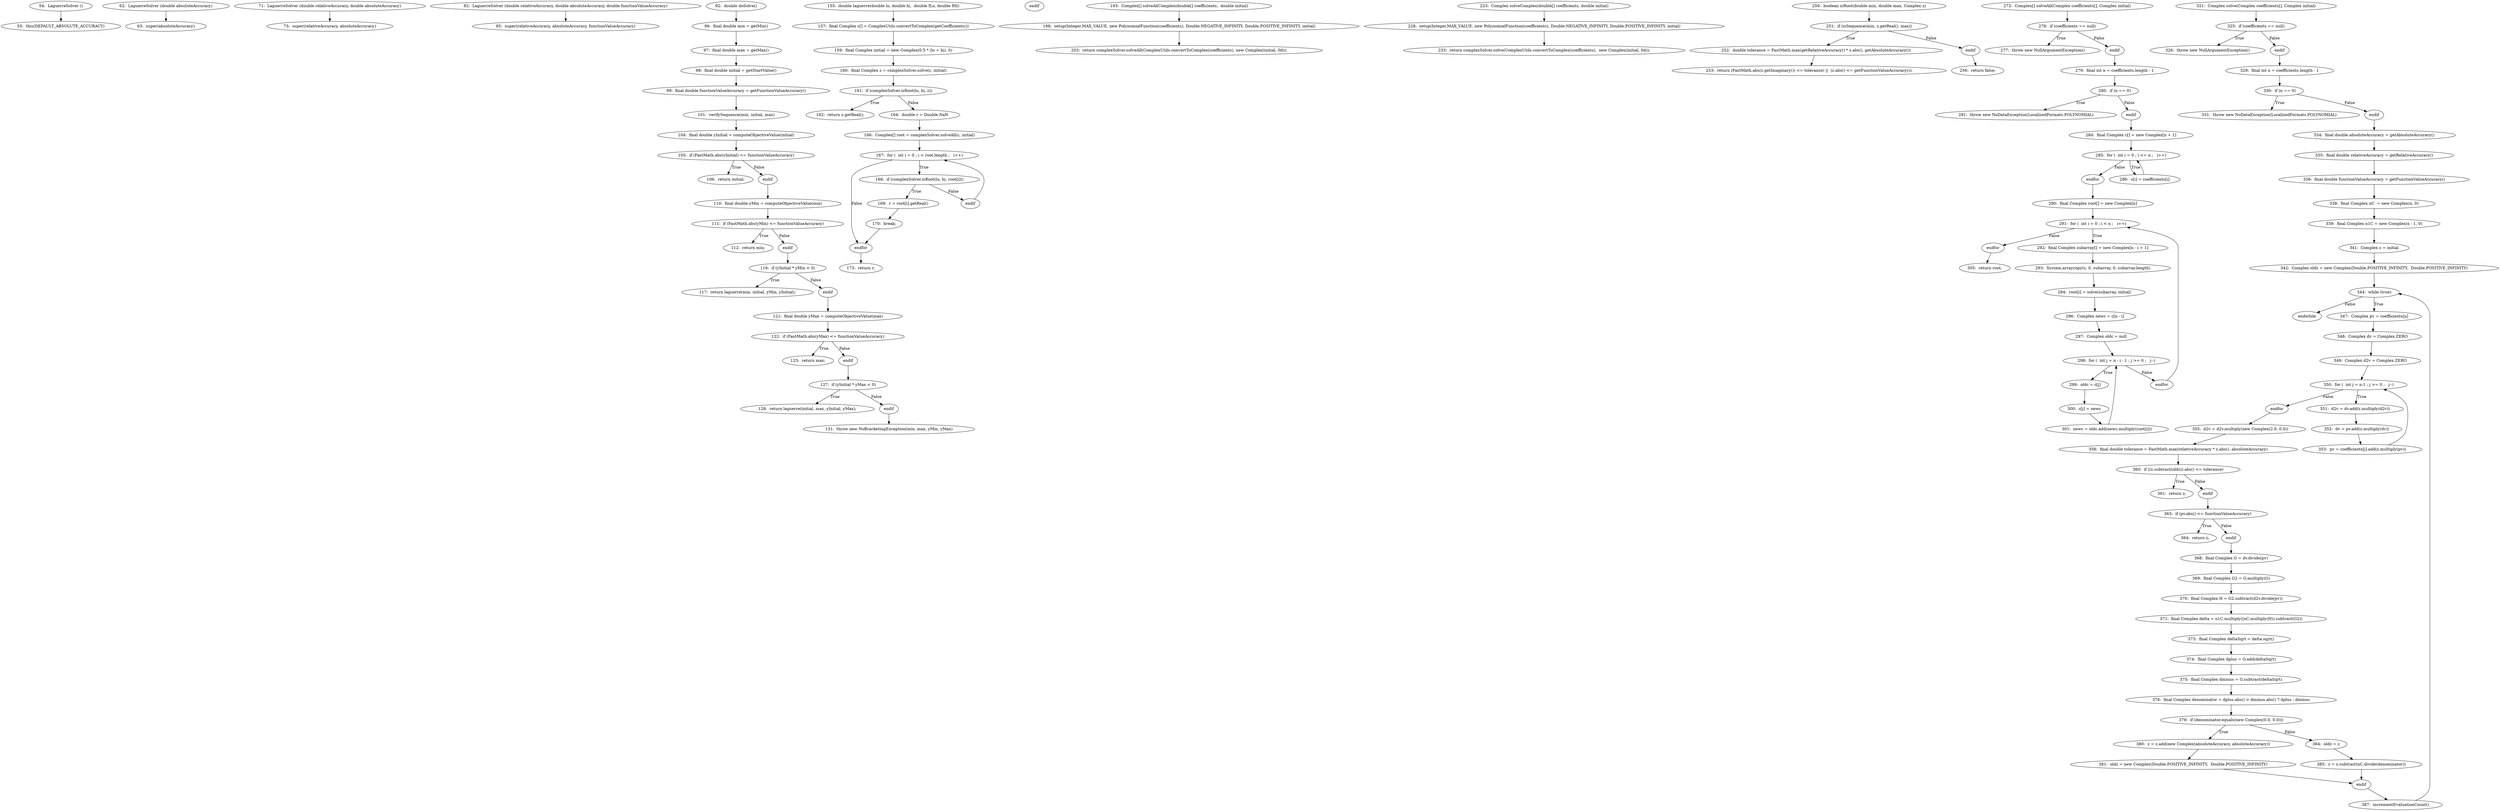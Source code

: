 digraph LaguerreSolver_CFG {
  // graph-vertices
  v1  [label="54:  LaguerreSolver ()"];
  v2  [label="55:  this(DEFAULT_ABSOLUTE_ACCURACY)"];
  v3  [label="62:  LaguerreSolver (double absoluteAccuracy)"];
  v4  [label="63:  super(absoluteAccuracy)"];
  v5  [label="71:  LaguerreSolver (double relativeAccuracy, double absoluteAccuracy)"];
  v6  [label="73:  super(relativeAccuracy, absoluteAccuracy)"];
  v7  [label="82:  LaguerreSolver (double relativeAccuracy, double absoluteAccuracy, double functionValueAccuracy)"];
  v8  [label="85:  super(relativeAccuracy, absoluteAccuracy, functionValueAccuracy)"];
  v9  [label="92:  double doSolve()"];
  v10  [label="96:  final double min = getMin()"];
  v11  [label="97:  final double max = getMax()"];
  v12  [label="98:  final double initial = getStartValue()"];
  v13  [label="99:  final double functionValueAccuracy = getFunctionValueAccuracy()"];
  v14  [label="101:  verifySequence(min, initial, max)"];
  v15  [label="104:  final double yInitial = computeObjectiveValue(initial)"];
  v16  [label="105:  if (FastMath.abs(yInitial) <= functionValueAccuracy)"];
  v17  [label="106:  return initial;"];
  v18  [label="endif"];
  v19  [label="110:  final double yMin = computeObjectiveValue(min)"];
  v20  [label="111:  if (FastMath.abs(yMin) <= functionValueAccuracy)"];
  v21  [label="112:  return min;"];
  v22  [label="endif"];
  v23  [label="116:  if (yInitial * yMin < 0)"];
  v24  [label="117:  return laguerre(min, initial, yMin, yInitial);"];
  v25  [label="endif"];
  v26  [label="121:  final double yMax = computeObjectiveValue(max)"];
  v27  [label="122:  if (FastMath.abs(yMax) <= functionValueAccuracy)"];
  v28  [label="123:  return max;"];
  v29  [label="endif"];
  v30  [label="127:  if (yInitial * yMax < 0)"];
  v31  [label="128:  return laguerre(initial, max, yInitial, yMax);"];
  v32  [label="endif"];
  v33  [label="131:  throw new NoBracketingException(min, max, yMin, yMax)"];
  v34  [label="155:  double laguerre(double lo, double hi,  double fLo, double fHi)"];
  v35  [label="157:  final Complex c[] = ComplexUtils.convertToComplex(getCoefficients())"];
  v36  [label="159:  final Complex initial = new Complex(0.5 * (lo + hi), 0)"];
  v37  [label="160:  final Complex z = complexSolver.solve(c, initial)"];
  v38  [label="161:  if (complexSolver.isRoot(lo, hi, z))"];
  v39  [label="162:  return z.getReal();"];
  v40  [label="endif"];
  v41  [label="164:  double r = Double.NaN"];
  v42  [label="166:  Complex[] root = complexSolver.solveAll(c, initial)"];
  v43  [label="167:  for (  int i = 0 ; i < root.length ;   i++)"];
  v46  [label="endfor"];
  v47  [label="168:  if (complexSolver.isRoot(lo, hi, root[i]))"];
  v48  [label="169:  r = root[i].getReal()"];
  v49  [label="170:  break;"];
  v50  [label="endif"];
  v51  [label="173:  return r;"];
  v52  [label="193:  Complex[] solveAllComplex(double[] coefficients,  double initial)"];
  v53  [label="198:  setup(Integer.MAX_VALUE, new PolynomialFunction(coefficients), Double.NEGATIVE_INFINITY, Double.POSITIVE_INFINITY, initial)"];
  v54  [label="203:  return complexSolver.solveAll(ComplexUtils.convertToComplex(coefficients), new Complex(initial, 0d));"];
  v55  [label="223:  Complex solveComplex(double[] coefficients, double initial)"];
  v56  [label="228:  setup(Integer.MAX_VALUE, new PolynomialFunction(coefficients), Double.NEGATIVE_INFINITY, Double.POSITIVE_INFINITY, initial)"];
  v57  [label="233:  return complexSolver.solve(ComplexUtils.convertToComplex(coefficients),  new Complex(initial, 0d));"];
  v58  [label="250:  boolean isRoot(double min, double max, Complex z)"];
  v59  [label="251:  if (isSequence(min, z.getReal(), max))"];
  v60  [label="252:  double tolerance = FastMath.max(getRelativeAccuracy() * z.abs(), getAbsoluteAccuracy())"];
  v61  [label="253:  return (FastMath.abs(z.getImaginary()) <= tolerance) ||  (z.abs() <= getFunctionValueAccuracy());"];
  v62  [label="endif"];
  v63  [label="256:  return false;"];
  v64  [label="272:  Complex[] solveAll(Complex coefficients[], Complex initial)"];
  v65  [label="276:  if (coefficients == null)"];
  v66  [label="277:  throw new NullArgumentException()"];
  v67  [label="endif"];
  v68  [label="279:  final int n = coefficients.length - 1"];
  v69  [label="280:  if (n == 0)"];
  v70  [label="281:  throw new NoDataException(LocalizedFormats.POLYNOMIAL)"];
  v71  [label="endif"];
  v72  [label="284:  final Complex c[] = new Complex[n + 1]"];
  v73  [label="285:  for (  int i = 0 ; i <= n ;   i++)"];
  v76  [label="endfor"];
  v77  [label="286:  c[i] = coefficients[i]"];
  v78  [label="290:  final Complex root[] = new Complex[n]"];
  v79  [label="291:  for (  int i = 0 ; i < n ;   i++)"];
  v82  [label="endfor"];
  v83  [label="292:  final Complex subarray[] = new Complex[n - i + 1]"];
  v84  [label="293:  System.arraycopy(c, 0, subarray, 0, subarray.length)"];
  v85  [label="294:  root[i] = solve(subarray, initial)"];
  v86  [label="296:  Complex newc = c[n - i]"];
  v87  [label="297:  Complex oldc = null"];
  v88  [label="298:  for (  int j = n - i - 1 ; j >= 0 ;   j--)"];
  v91  [label="endfor"];
  v92  [label="299:  oldc = c[j]"];
  v93  [label="300:  c[j] = newc"];
  v94  [label="301:  newc = oldc.add(newc.multiply(root[i]))"];
  v95  [label="305:  return root;"];
  v96  [label="321:  Complex solve(Complex coefficients[], Complex initial)"];
  v97  [label="325:  if (coefficients == null)"];
  v98  [label="326:  throw new NullArgumentException()"];
  v99  [label="endif"];
  v100  [label="329:  final int n = coefficients.length - 1"];
  v101  [label="330:  if (n == 0)"];
  v102  [label="331:  throw new NoDataException(LocalizedFormats.POLYNOMIAL)"];
  v103  [label="endif"];
  v104  [label="334:  final double absoluteAccuracy = getAbsoluteAccuracy()"];
  v105  [label="335:  final double relativeAccuracy = getRelativeAccuracy()"];
  v106  [label="336:  final double functionValueAccuracy = getFunctionValueAccuracy()"];
  v107  [label="338:  final Complex nC  = new Complex(n, 0)"];
  v108  [label="339:  final Complex n1C = new Complex(n - 1, 0)"];
  v109  [label="341:  Complex z = initial"];
  v110  [label="342:  Complex oldz = new Complex(Double.POSITIVE_INFINITY,  Double.POSITIVE_INFINITY)"];
  v111  [label="344:  while (true)"];
  v112  [label="endwhile"];
  v113  [label="347:  Complex pv = coefficients[n]"];
  v114  [label="348:  Complex dv = Complex.ZERO"];
  v115  [label="349:  Complex d2v = Complex.ZERO"];
  v116  [label="350:  for (  int j = n-1 ; j >= 0 ;   j--)"];
  v119  [label="endfor"];
  v120  [label="351:  d2v = dv.add(z.multiply(d2v))"];
  v121  [label="352:  dv = pv.add(z.multiply(dv))"];
  v122  [label="353:  pv = coefficients[j].add(z.multiply(pv))"];
  v123  [label="355:  d2v = d2v.multiply(new Complex(2.0, 0.0))"];
  v124  [label="358:  final double tolerance = FastMath.max(relativeAccuracy * z.abs(), absoluteAccuracy)"];
  v125  [label="360:  if ((z.subtract(oldz)).abs() <= tolerance)"];
  v126  [label="361:  return z;"];
  v127  [label="endif"];
  v128  [label="363:  if (pv.abs() <= functionValueAccuracy)"];
  v129  [label="364:  return z;"];
  v130  [label="endif"];
  v131  [label="368:  final Complex G = dv.divide(pv)"];
  v132  [label="369:  final Complex G2 = G.multiply(G)"];
  v133  [label="370:  final Complex H = G2.subtract(d2v.divide(pv))"];
  v134  [label="371:  final Complex delta = n1C.multiply((nC.multiply(H)).subtract(G2))"];
  v135  [label="373:  final Complex deltaSqrt = delta.sqrt()"];
  v136  [label="374:  final Complex dplus = G.add(deltaSqrt)"];
  v137  [label="375:  final Complex dminus = G.subtract(deltaSqrt)"];
  v138  [label="376:  final Complex denominator = dplus.abs() > dminus.abs() ? dplus : dminus"];
  v139  [label="379:  if (denominator.equals(new Complex(0.0, 0.0)))"];
  v140  [label="380:  z = z.add(new Complex(absoluteAccuracy, absoluteAccuracy))"];
  v141  [label="381:  oldz = new Complex(Double.POSITIVE_INFINITY,  Double.POSITIVE_INFINITY)"];
  v142  [label="endif"];
  v143  [label="384:  oldz = z"];
  v144  [label="385:  z = z.subtract(nC.divide(denominator))"];
  v145  [label="387:  incrementEvaluationCount()"];
  // graph-edges
  v1 -> v2;
  v3 -> v4;
  v5 -> v6;
  v7 -> v8;
  v9 -> v10;
  v10 -> v11;
  v11 -> v12;
  v12 -> v13;
  v13 -> v14;
  v14 -> v15;
  v15 -> v16;
  v16 -> v17  [label="True"];
  v16 -> v18  [label="False"];
  v18 -> v19;
  v19 -> v20;
  v20 -> v21  [label="True"];
  v20 -> v22  [label="False"];
  v22 -> v23;
  v23 -> v24  [label="True"];
  v23 -> v25  [label="False"];
  v25 -> v26;
  v26 -> v27;
  v27 -> v28  [label="True"];
  v27 -> v29  [label="False"];
  v29 -> v30;
  v30 -> v31  [label="True"];
  v30 -> v32  [label="False"];
  v32 -> v33;
  v34 -> v35;
  v35 -> v36;
  v36 -> v37;
  v37 -> v38;
  v38 -> v39  [label="True"];
  v38 -> v41  [label="False"];
  v41 -> v42;
  v42 -> v43;
  v43 -> v46  [label="False"];
  v43 -> v47  [label="True"];
  v47 -> v48  [label="True"];
  v48 -> v49;
  v49 -> v46;
  v47 -> v50  [label="False"];
  v50 -> v43;
  v46 -> v51;
  v52 -> v53;
  v53 -> v54;
  v55 -> v56;
  v56 -> v57;
  v58 -> v59;
  v59 -> v60  [label="True"];
  v60 -> v61;
  v59 -> v62  [label="False"];
  v62 -> v63;
  v64 -> v65;
  v65 -> v66  [label="True"];
  v65 -> v67  [label="False"];
  v67 -> v68;
  v68 -> v69;
  v69 -> v70  [label="True"];
  v69 -> v71  [label="False"];
  v71 -> v72;
  v72 -> v73;
  v73 -> v76  [label="False"];
  v73 -> v77  [label="True"];
  v77 -> v73;
  v76 -> v78;
  v78 -> v79;
  v79 -> v82  [label="False"];
  v79 -> v83  [label="True"];
  v83 -> v84;
  v84 -> v85;
  v85 -> v86;
  v86 -> v87;
  v87 -> v88;
  v88 -> v91  [label="False"];
  v88 -> v92  [label="True"];
  v92 -> v93;
  v93 -> v94;
  v94 -> v88;
  v91 -> v79;
  v82 -> v95;
  v96 -> v97;
  v97 -> v98  [label="True"];
  v97 -> v99  [label="False"];
  v99 -> v100;
  v100 -> v101;
  v101 -> v102  [label="True"];
  v101 -> v103  [label="False"];
  v103 -> v104;
  v104 -> v105;
  v105 -> v106;
  v106 -> v107;
  v107 -> v108;
  v108 -> v109;
  v109 -> v110;
  v110 -> v111;
  v111 -> v112  [label="False"];
  v111 -> v113  [label="True"];
  v113 -> v114;
  v114 -> v115;
  v115 -> v116;
  v116 -> v119  [label="False"];
  v116 -> v120  [label="True"];
  v120 -> v121;
  v121 -> v122;
  v122 -> v116;
  v119 -> v123;
  v123 -> v124;
  v124 -> v125;
  v125 -> v126  [label="True"];
  v125 -> v127  [label="False"];
  v127 -> v128;
  v128 -> v129  [label="True"];
  v128 -> v130  [label="False"];
  v130 -> v131;
  v131 -> v132;
  v132 -> v133;
  v133 -> v134;
  v134 -> v135;
  v135 -> v136;
  v136 -> v137;
  v137 -> v138;
  v138 -> v139;
  v139 -> v140  [label="True"];
  v140 -> v141;
  v141 -> v142;
  v139 -> v143  [label="False"];
  v143 -> v144;
  v144 -> v142;
  v142 -> v145;
  v145 -> v111;
  // end-of-graph
}
